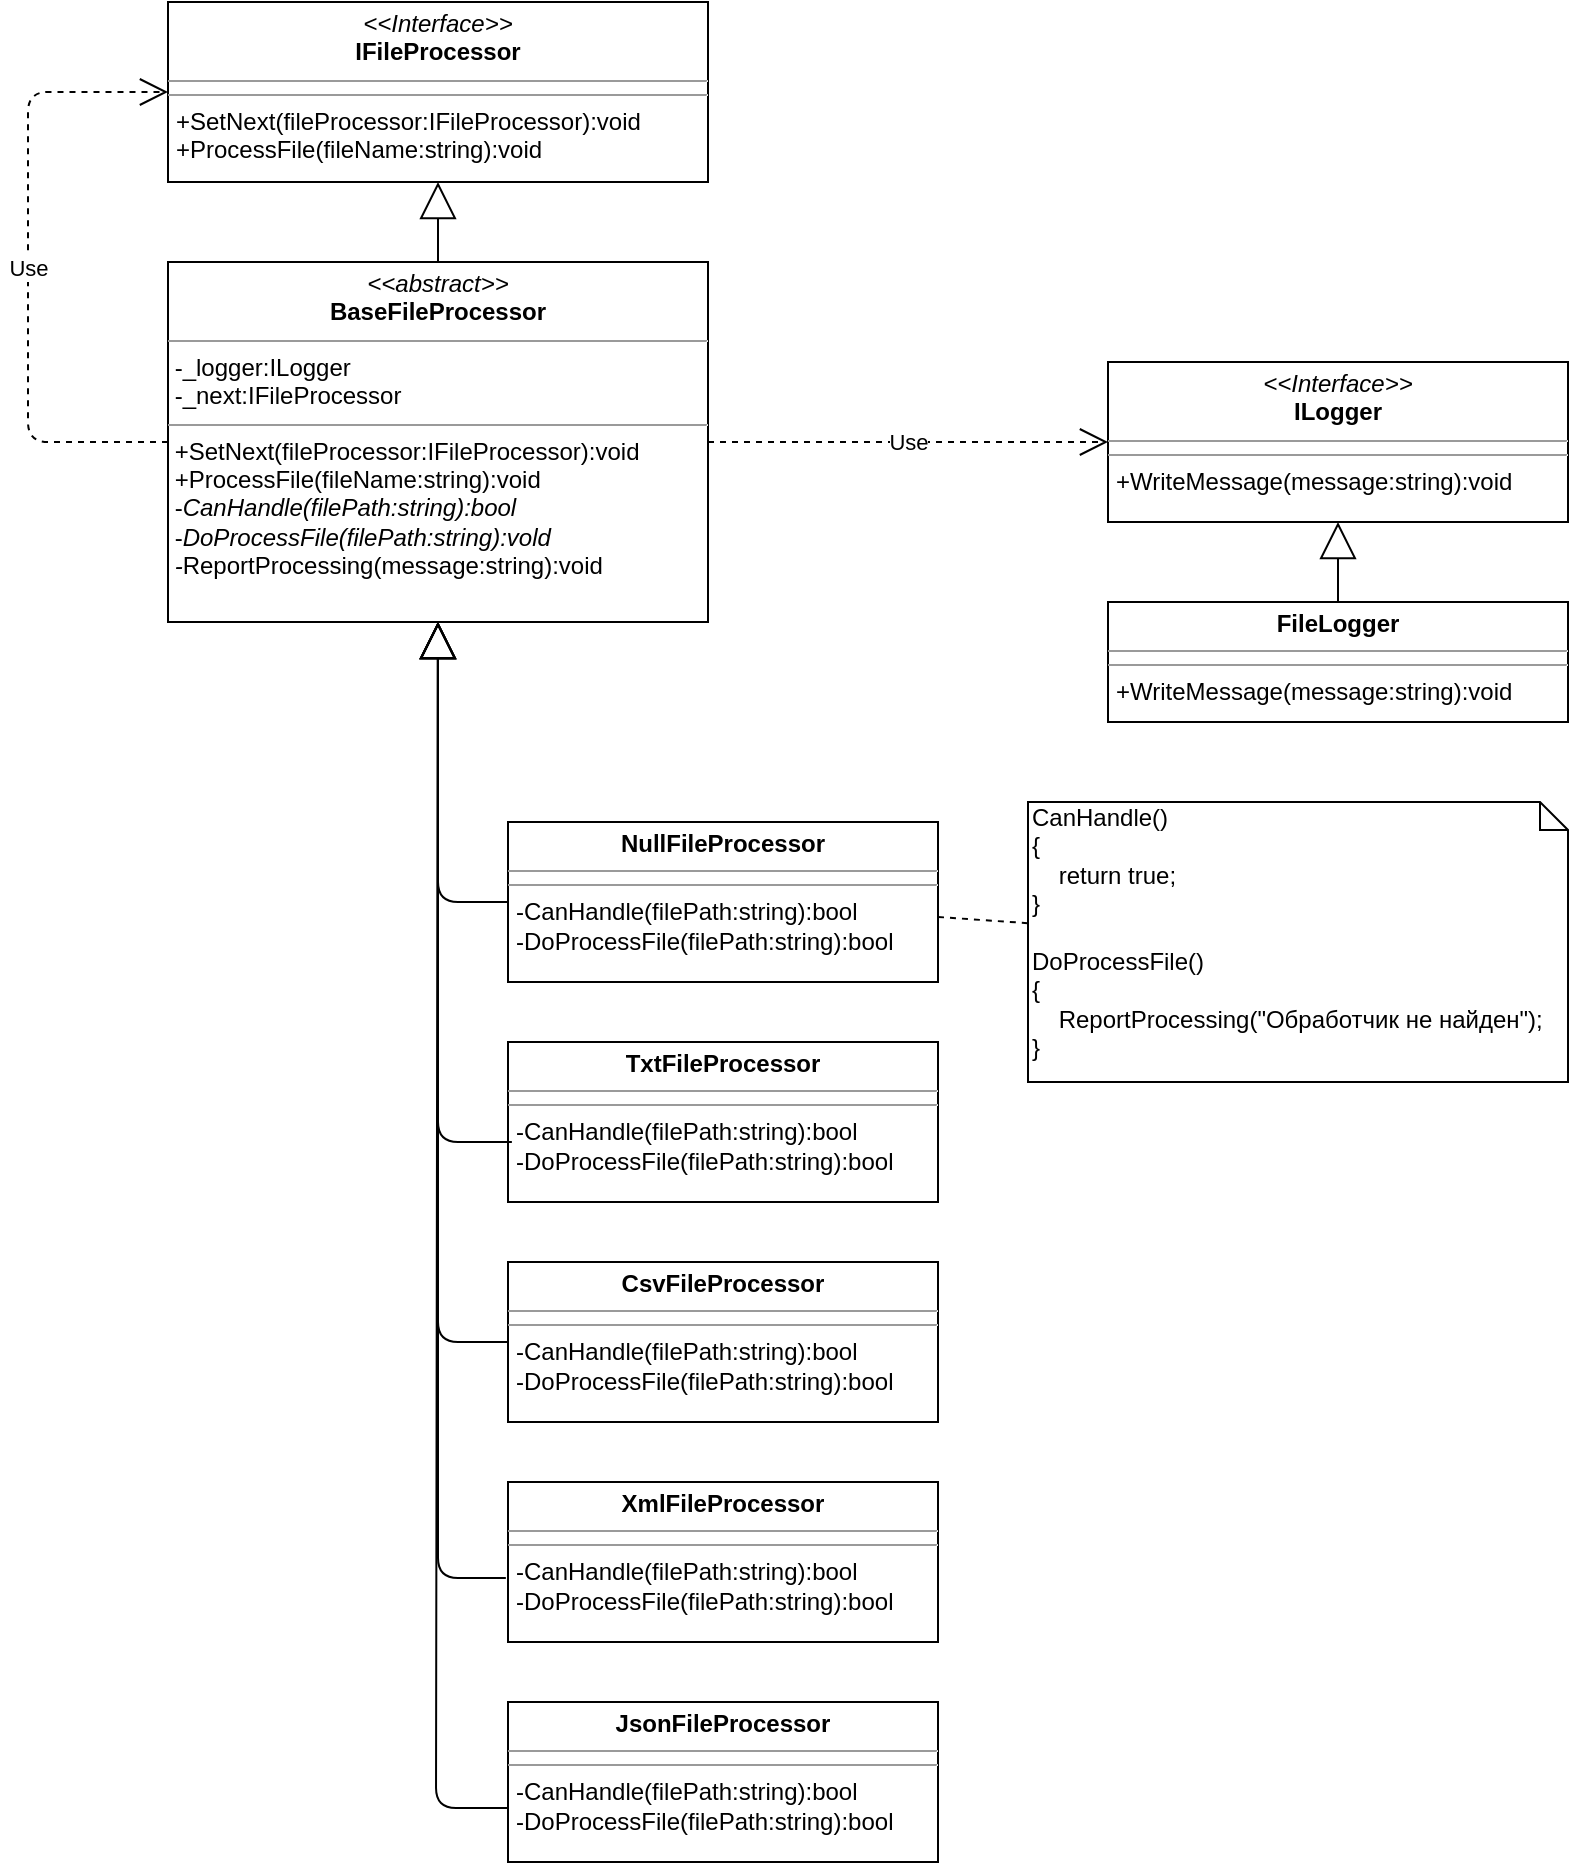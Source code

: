 <mxfile version="13.2.6" type="device"><diagram name="Page-1" id="c4acf3e9-155e-7222-9cf6-157b1a14988f"><mxGraphModel dx="1664" dy="922" grid="1" gridSize="10" guides="1" tooltips="1" connect="1" arrows="1" fold="1" page="1" pageScale="1" pageWidth="850" pageHeight="1100" background="#ffffff" math="0" shadow="0"><root><mxCell id="0"/><mxCell id="1" parent="0"/><mxCell id="EpIq-ma9_RevlM9QcxGh-1" value="&lt;p style=&quot;margin: 0px ; margin-top: 4px ; text-align: center&quot;&gt;&lt;i&gt;&amp;lt;&amp;lt;Interface&amp;gt;&amp;gt;&lt;/i&gt;&lt;br&gt;&lt;b&gt;ILogger&lt;/b&gt;&lt;/p&gt;&lt;hr size=&quot;1&quot;&gt;&lt;hr size=&quot;1&quot;&gt;&lt;p style=&quot;margin: 0px ; margin-left: 4px&quot;&gt;+WriteMessage(message:string):void&lt;/p&gt;" style="verticalAlign=top;align=left;overflow=fill;fontSize=12;fontFamily=Helvetica;html=1;" vertex="1" parent="1"><mxGeometry x="580" y="240" width="230" height="80" as="geometry"/></mxCell><mxCell id="EpIq-ma9_RevlM9QcxGh-2" value="&lt;p style=&quot;margin: 0px ; margin-top: 4px ; text-align: center&quot;&gt;&lt;i&gt;&amp;lt;&amp;lt;Interface&amp;gt;&amp;gt;&lt;/i&gt;&lt;br&gt;&lt;b&gt;IFileProcessor&lt;/b&gt;&lt;/p&gt;&lt;hr size=&quot;1&quot;&gt;&lt;hr size=&quot;1&quot;&gt;&lt;p style=&quot;margin: 0px ; margin-left: 4px&quot;&gt;+SetNext(fileProcessor:IFileProcessor):void&lt;/p&gt;&lt;p style=&quot;margin: 0px ; margin-left: 4px&quot;&gt;+ProcessFile(fileName:string):void&lt;br&gt;&lt;/p&gt;" style="verticalAlign=top;align=left;overflow=fill;fontSize=12;fontFamily=Helvetica;html=1;" vertex="1" parent="1"><mxGeometry x="110" y="60" width="270" height="90" as="geometry"/></mxCell><mxCell id="EpIq-ma9_RevlM9QcxGh-3" value="&lt;p style=&quot;margin: 0px ; margin-top: 4px ; text-align: center&quot;&gt;&lt;b&gt;FileLogger&lt;/b&gt;&lt;br&gt;&lt;/p&gt;&lt;hr size=&quot;1&quot;&gt;&lt;hr size=&quot;1&quot;&gt;&lt;p style=&quot;margin: 0px ; margin-left: 4px&quot;&gt;+WriteMessage(message:string):void&lt;/p&gt;" style="verticalAlign=top;align=left;overflow=fill;fontSize=12;fontFamily=Helvetica;html=1;" vertex="1" parent="1"><mxGeometry x="580" y="360" width="230" height="60" as="geometry"/></mxCell><mxCell id="EpIq-ma9_RevlM9QcxGh-4" value="" style="endArrow=block;endSize=16;endFill=0;html=1;" edge="1" parent="1" source="EpIq-ma9_RevlM9QcxGh-3" target="EpIq-ma9_RevlM9QcxGh-1"><mxGeometry width="160" relative="1" as="geometry"><mxPoint x="350" y="430" as="sourcePoint"/><mxPoint x="510" y="430" as="targetPoint"/></mxGeometry></mxCell><mxCell id="EpIq-ma9_RevlM9QcxGh-5" value="&lt;p style=&quot;margin: 0px ; margin-top: 4px ; text-align: center&quot;&gt;&lt;i&gt;&amp;lt;&amp;lt;abstract&amp;gt;&amp;gt;&lt;/i&gt;&lt;br&gt;&lt;b&gt;BaseFileProcessor&lt;/b&gt;&lt;/p&gt;&lt;hr size=&quot;1&quot;&gt;&lt;div&gt;&amp;nbsp;-_logger:ILogger&lt;/div&gt;&lt;div&gt;&amp;nbsp;-_next:IFileProcessor &lt;/div&gt;&lt;hr size=&quot;1&quot;&gt;&amp;nbsp;+SetNext(fileProcessor:IFileProcessor):void&lt;div&gt;&amp;nbsp;+ProcessFile(fileName:string):void&lt;/div&gt;&lt;div&gt;&amp;nbsp;-&lt;i&gt;CanHandle(filePath:string):bool&lt;/i&gt;&lt;/div&gt;&lt;div&gt;&amp;nbsp;-&lt;i&gt;DoProcessFile(filePath:string):vold&lt;/i&gt;&lt;/div&gt;&lt;div&gt;&lt;i&gt;&amp;nbsp;-&lt;/i&gt;ReportProcessing(message:string):void&lt;br&gt;&lt;/div&gt;" style="verticalAlign=top;align=left;overflow=fill;fontSize=12;fontFamily=Helvetica;html=1;" vertex="1" parent="1"><mxGeometry x="110" y="190" width="270" height="180" as="geometry"/></mxCell><mxCell id="EpIq-ma9_RevlM9QcxGh-6" value="&lt;p style=&quot;margin: 0px ; margin-top: 4px ; text-align: center&quot;&gt;&lt;b&gt;NullFileProcessor&lt;/b&gt;&lt;/p&gt;&lt;hr size=&quot;1&quot;&gt;&lt;hr size=&quot;1&quot;&gt;&lt;p style=&quot;margin: 0px ; margin-left: 4px&quot;&gt;-CanHandle(filePath:string):bool&lt;/p&gt;&lt;p style=&quot;margin: 0px ; margin-left: 4px&quot;&gt;-DoProcessFile(filePath:string):bool&lt;br&gt;&lt;/p&gt;" style="verticalAlign=top;align=left;overflow=fill;fontSize=12;fontFamily=Helvetica;html=1;" vertex="1" parent="1"><mxGeometry x="280" y="470" width="215" height="80" as="geometry"/></mxCell><mxCell id="EpIq-ma9_RevlM9QcxGh-7" value="Use" style="endArrow=open;endSize=12;dashed=1;html=1;" edge="1" parent="1" source="EpIq-ma9_RevlM9QcxGh-5" target="EpIq-ma9_RevlM9QcxGh-1"><mxGeometry width="160" relative="1" as="geometry"><mxPoint x="340" y="380" as="sourcePoint"/><mxPoint x="500" y="380" as="targetPoint"/></mxGeometry></mxCell><mxCell id="EpIq-ma9_RevlM9QcxGh-8" value="" style="endArrow=block;endSize=16;endFill=0;html=1;exitX=0;exitY=0.5;exitDx=0;exitDy=0;" edge="1" parent="1" source="EpIq-ma9_RevlM9QcxGh-6" target="EpIq-ma9_RevlM9QcxGh-5"><mxGeometry x="-0.023" y="-11" width="160" relative="1" as="geometry"><mxPoint x="340" y="380" as="sourcePoint"/><mxPoint x="500" y="380" as="targetPoint"/><Array as="points"><mxPoint x="245" y="510"/></Array><mxPoint as="offset"/></mxGeometry></mxCell><mxCell id="EpIq-ma9_RevlM9QcxGh-10" value="&lt;div&gt;CanHandle()&lt;/div&gt;&lt;div&gt;{&lt;/div&gt;&lt;div&gt;&amp;nbsp;&amp;nbsp;&amp;nbsp; return true;&lt;/div&gt;&lt;div&gt;}&lt;/div&gt;&lt;div&gt;&lt;br&gt;&lt;/div&gt;&lt;div&gt;DoProcessFile()&lt;/div&gt;&lt;div&gt;{&lt;/div&gt;&lt;div&gt;&amp;nbsp;&amp;nbsp;&amp;nbsp; ReportProcessing(&quot;Обработчик не найден&quot;);&lt;br&gt;&lt;/div&gt;&lt;div&gt;}&lt;br&gt;&lt;/div&gt;" style="shape=note;whiteSpace=wrap;html=1;size=14;verticalAlign=top;align=left;spacingTop=-6;" vertex="1" parent="1"><mxGeometry x="540" y="460" width="270" height="140" as="geometry"/></mxCell><mxCell id="EpIq-ma9_RevlM9QcxGh-11" value="" style="endArrow=none;dashed=1;html=1;" edge="1" parent="1" source="EpIq-ma9_RevlM9QcxGh-6" target="EpIq-ma9_RevlM9QcxGh-10"><mxGeometry width="50" height="50" relative="1" as="geometry"><mxPoint x="400" y="400" as="sourcePoint"/><mxPoint x="450" y="350" as="targetPoint"/></mxGeometry></mxCell><mxCell id="EpIq-ma9_RevlM9QcxGh-12" value="&lt;p style=&quot;margin: 0px ; margin-top: 4px ; text-align: center&quot;&gt;&lt;b&gt;TxtFileProcessor&lt;/b&gt;&lt;/p&gt;&lt;hr size=&quot;1&quot;&gt;&lt;hr size=&quot;1&quot;&gt;&lt;p style=&quot;margin: 0px ; margin-left: 4px&quot;&gt;-CanHandle(filePath:string):bool&lt;/p&gt;&lt;p style=&quot;margin: 0px ; margin-left: 4px&quot;&gt;-DoProcessFile(filePath:string):bool&lt;br&gt;&lt;/p&gt;" style="verticalAlign=top;align=left;overflow=fill;fontSize=12;fontFamily=Helvetica;html=1;" vertex="1" parent="1"><mxGeometry x="280" y="580" width="215" height="80" as="geometry"/></mxCell><mxCell id="EpIq-ma9_RevlM9QcxGh-13" value="&lt;p style=&quot;margin: 0px ; margin-top: 4px ; text-align: center&quot;&gt;&lt;b&gt;CsvFileProcessor&lt;/b&gt;&lt;/p&gt;&lt;hr size=&quot;1&quot;&gt;&lt;hr size=&quot;1&quot;&gt;&lt;p style=&quot;margin: 0px ; margin-left: 4px&quot;&gt;-CanHandle(filePath:string):bool&lt;/p&gt;&lt;p style=&quot;margin: 0px ; margin-left: 4px&quot;&gt;-DoProcessFile(filePath:string):bool&lt;br&gt;&lt;/p&gt;" style="verticalAlign=top;align=left;overflow=fill;fontSize=12;fontFamily=Helvetica;html=1;" vertex="1" parent="1"><mxGeometry x="280" y="690" width="215" height="80" as="geometry"/></mxCell><mxCell id="EpIq-ma9_RevlM9QcxGh-14" value="&lt;p style=&quot;margin: 0px ; margin-top: 4px ; text-align: center&quot;&gt;&lt;b&gt;XmlFileProcessor&lt;/b&gt;&lt;/p&gt;&lt;hr size=&quot;1&quot;&gt;&lt;hr size=&quot;1&quot;&gt;&lt;p style=&quot;margin: 0px ; margin-left: 4px&quot;&gt;-CanHandle(filePath:string):bool&lt;/p&gt;&lt;p style=&quot;margin: 0px ; margin-left: 4px&quot;&gt;-DoProcessFile(filePath:string):bool&lt;br&gt;&lt;/p&gt;" style="verticalAlign=top;align=left;overflow=fill;fontSize=12;fontFamily=Helvetica;html=1;" vertex="1" parent="1"><mxGeometry x="280" y="800" width="215" height="80" as="geometry"/></mxCell><mxCell id="EpIq-ma9_RevlM9QcxGh-15" value="&lt;p style=&quot;margin: 0px ; margin-top: 4px ; text-align: center&quot;&gt;&lt;b&gt;JsonFileProcessor&lt;/b&gt;&lt;/p&gt;&lt;hr size=&quot;1&quot;&gt;&lt;hr size=&quot;1&quot;&gt;&lt;p style=&quot;margin: 0px ; margin-left: 4px&quot;&gt;-CanHandle(filePath:string):bool&lt;/p&gt;&lt;p style=&quot;margin: 0px ; margin-left: 4px&quot;&gt;-DoProcessFile(filePath:string):bool&lt;br&gt;&lt;/p&gt;" style="verticalAlign=top;align=left;overflow=fill;fontSize=12;fontFamily=Helvetica;html=1;" vertex="1" parent="1"><mxGeometry x="280" y="910" width="215" height="80" as="geometry"/></mxCell><mxCell id="EpIq-ma9_RevlM9QcxGh-16" value="" style="endArrow=block;endSize=16;endFill=0;html=1;exitX=0.009;exitY=0.625;exitDx=0;exitDy=0;exitPerimeter=0;" edge="1" parent="1" source="EpIq-ma9_RevlM9QcxGh-12" target="EpIq-ma9_RevlM9QcxGh-5"><mxGeometry width="160" relative="1" as="geometry"><mxPoint x="340" y="650" as="sourcePoint"/><mxPoint x="500" y="650" as="targetPoint"/><Array as="points"><mxPoint x="245" y="630"/></Array></mxGeometry></mxCell><mxCell id="EpIq-ma9_RevlM9QcxGh-17" value="" style="endArrow=block;endSize=16;endFill=0;html=1;exitX=0;exitY=0.5;exitDx=0;exitDy=0;" edge="1" parent="1" source="EpIq-ma9_RevlM9QcxGh-13" target="EpIq-ma9_RevlM9QcxGh-5"><mxGeometry width="160" relative="1" as="geometry"><mxPoint x="340" y="650" as="sourcePoint"/><mxPoint x="500" y="650" as="targetPoint"/><Array as="points"><mxPoint x="245" y="730"/></Array></mxGeometry></mxCell><mxCell id="EpIq-ma9_RevlM9QcxGh-18" value="" style="endArrow=block;endSize=16;endFill=0;html=1;exitX=-0.005;exitY=0.6;exitDx=0;exitDy=0;exitPerimeter=0;" edge="1" parent="1" source="EpIq-ma9_RevlM9QcxGh-14" target="EpIq-ma9_RevlM9QcxGh-5"><mxGeometry width="160" relative="1" as="geometry"><mxPoint x="340" y="650" as="sourcePoint"/><mxPoint x="500" y="650" as="targetPoint"/><Array as="points"><mxPoint x="245" y="848"/></Array></mxGeometry></mxCell><mxCell id="EpIq-ma9_RevlM9QcxGh-21" value="" style="endArrow=block;endSize=16;endFill=0;html=1;exitX=0;exitY=0.663;exitDx=0;exitDy=0;exitPerimeter=0;" edge="1" parent="1" source="EpIq-ma9_RevlM9QcxGh-15" target="EpIq-ma9_RevlM9QcxGh-5"><mxGeometry width="160" relative="1" as="geometry"><mxPoint x="340" y="650" as="sourcePoint"/><mxPoint x="500" y="650" as="targetPoint"/><Array as="points"><mxPoint x="244" y="963"/></Array></mxGeometry></mxCell><mxCell id="EpIq-ma9_RevlM9QcxGh-23" value="Use" style="endArrow=open;endSize=12;dashed=1;html=1;entryX=0;entryY=0.5;entryDx=0;entryDy=0;exitX=0;exitY=0.5;exitDx=0;exitDy=0;" edge="1" parent="1" source="EpIq-ma9_RevlM9QcxGh-5" target="EpIq-ma9_RevlM9QcxGh-2"><mxGeometry width="160" relative="1" as="geometry"><mxPoint x="340" y="440" as="sourcePoint"/><mxPoint x="500" y="440" as="targetPoint"/><Array as="points"><mxPoint x="40" y="280"/><mxPoint x="40" y="105"/></Array></mxGeometry></mxCell><mxCell id="EpIq-ma9_RevlM9QcxGh-24" value="" style="endArrow=block;endSize=16;endFill=0;html=1;" edge="1" parent="1" source="EpIq-ma9_RevlM9QcxGh-5" target="EpIq-ma9_RevlM9QcxGh-2"><mxGeometry width="160" relative="1" as="geometry"><mxPoint x="340" y="440" as="sourcePoint"/><mxPoint x="500" y="440" as="targetPoint"/></mxGeometry></mxCell></root></mxGraphModel></diagram></mxfile>